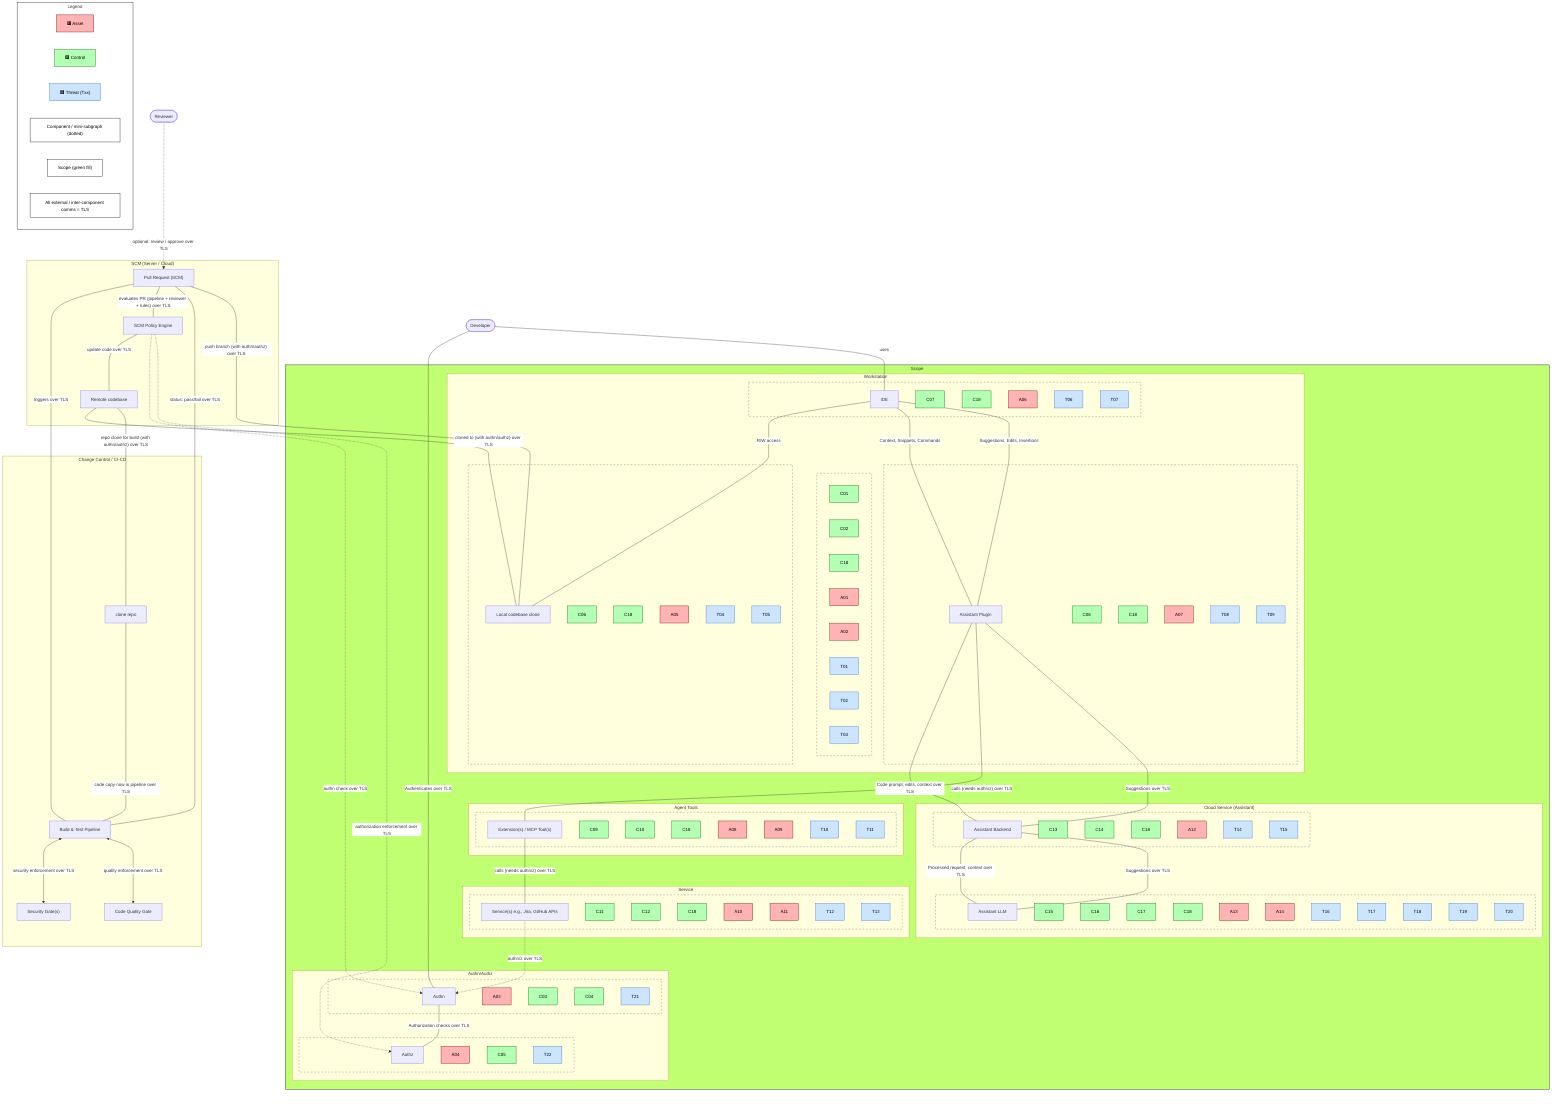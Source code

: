 %%{init: {'themeVariables': {'fontSize': '13px','edgeLabelBackground':'#ffffff'}}}%%
flowchart TD
    %% === Classes ===
    classDef control fill:#b3ffb3,stroke:#006600,color:#000,stroke-width:1px;
    classDef asset fill:#ffb3b3,stroke:#660000,color:#000,stroke-width:1px;
    classDef threat fill:#cce5ff,stroke:#3366cc,color:#000,stroke-width:1px;
    classDef legendBox fill:#ffffff,stroke:#000,stroke-width:1px,color:#000;

    %% === Users ===
    n15([Reviewer])
    n2([Developer])

    %% === Scope ===
    subgraph 08["Scope"]

        %% --- Authn/Authz ---
        subgraph 05["Authn/Authz"]
            subgraph 10[" "]
                n11["Authn"]
                A03["A03"]:::asset
                C03["C03"]:::control
                C04["C04"]:::control
                T21["T21"]:::threat
            end
            style 10 fill:none,stroke-dasharray:5 5,stroke:#666;

            subgraph 11[" "]
                n12["Authz"]
                A04["A04"]:::asset
                C05["C05"]:::control
                T22["T22"]:::threat
            end
            style 11 fill:none,stroke-dasharray:5 5,stroke:#666;
        end

        %% --- Workstation ---
        subgraph 02["Workstation"]

            %% Developer device environment
            subgraph 19[" "]
                C01["C01"]:::control
                C02["C02"]:::control
                C18["C18"]:::control
                A01["A01"]:::asset
                A02["A02"]:::asset
                T01["T01"]:::threat
                T02["T02"]:::threat
                T03["T03"]:::threat
            end
            style 19 fill:none,stroke-dasharray:5 5,stroke:#666;

            %% Local codebase clone
            subgraph 12[" "]
                n3["Local codebase clone"]
                C06["C06"]:::control
                C18_12["C18"]:::control
                A05["A05"]:::asset
                T04["T04"]:::threat
                T05["T05"]:::threat
            end
            style 12 fill:none,stroke-dasharray:5 5,stroke:#666;

            %% IDE
            subgraph 13[" "]
                n4["IDE"]
                C07["C07"]:::control
                C18_13["C18"]:::control
                A06["A06"]:::asset
                T06["T06"]:::threat
                T07["T07"]:::threat
            end
            style 13 fill:none,stroke-dasharray:5 5,stroke:#666;

            %% Assistant Plugin
            subgraph 14[" "]
                n5["Assistant Plugin"]
                C08["C08"]:::control
                C18_14["C18"]:::control
                A07["A07"]:::asset
                T08["T08"]:::threat
                T09["T09"]:::threat
            end
            style 14 fill:none,stroke-dasharray:5 5,stroke:#666;

        end

        %% --- Agent Tools ---
        subgraph 06["Agent Tools"]
            subgraph 15[" "]
                n17["Extension(s) / MCP Tool(s)"]
                C09["C09"]:::control
                C10["C10"]:::control
                C18_15["C18"]:::control
                A08["A08"]:::asset
                A09["A09"]:::asset
                T10["T10"]:::threat
                T11["T11"]:::threat
            end
            style 15 fill:none,stroke-dasharray:5 5,stroke:#666;
        end

        %% --- Services ---
        subgraph 07["Service"]
            subgraph 16[" "]
                n18["Service(s) e.g., Jira, GitHub APIs"]
                C11["C11"]:::control
                C12["C12"]:::control
                C18_16["C18"]:::control
                A10["A10"]:::asset
                A11["A11"]:::asset
                T12["T12"]:::threat
                T13["T13"]:::threat
            end
            style 16 fill:none,stroke-dasharray:5 5,stroke:#666;
        end

        %% --- Cloud Service (Assistant) ---
        subgraph 04["Cloud Service (Assistant)"]
            subgraph 17[" "]
                n6["Assistant Backend"]
                C13["C13"]:::control
                C14["C14"]:::control
                C18_17["C18"]:::control
                A12["A12"]:::asset
                T14["T14"]:::threat
                T15["T15"]:::threat
            end
            style 17 fill:none,stroke-dasharray:5 5,stroke:#666;

            subgraph 18[" "]
                n7["Assistant LLM"]
                C15["C15"]:::control
                C16["C16"]:::control
                C17["C17"]:::control
                C18_18["C18"]:::control
                A13["A13"]:::asset
                A14["A14"]:::asset
                T16["T16"]:::threat
                T17["T17"]:::threat
                T18["T18"]:::threat
                T19["T19"]:::threat
                T20["T20"]:::threat
            end
            style 18 fill:none,stroke-dasharray:5 5,stroke:#666;

        end

    end
    style 08 fill:#C1FF72,stroke:#000,stroke-width:1px;

    %% === External Systems ===
    subgraph 01["SCM (Server / Cloud)"]
        n1["Remote codebase"]
        n13["Pull Request (SCM)"]
        n14["SCM Policy Engine"]
    end

    subgraph 03["Change Control / CI-CD"]
        n16["clone repo"]
        n8["Build & Test Pipeline"]
        n9["Security Gate(s)"]
        n10["Code Quality Gate"]
    end

    %% === Data Flows (TLS annotated) ===
    n2 ---|"Authenticates over TLS"| n11
    n11 ---|"Authorization checks over TLS"| n12
    n2 ---|"uses"| n4
    n4 ---|"R/W access"| n3
    n4 ---|"Context, Snippets, Commands"| n5
    n5 ---|"Suggestions, Edits, Insertions"| n4
    n5 ---|"Code prompt, edits, context over TLS"| n6
    n6 ---|"Suggestions over TLS"| n5
    n6 ---|"Processed request, context over TLS"| n7
    n7 ---|"Suggestions over TLS"| n6
    n5 ---|"calls (needs authn/z) over TLS"| n17
    n17 ---|"calls (needs authn/z) over TLS"| n18
    n18 -.->|"authn/z over TLS"| n11
    n1 ---|"cloned to (with authn/authz) over TLS"| n3
    n3 ---|"push branch (with authn/authz) over TLS"| n13
    n13 ---|"triggers over TLS"| n8
    n16 ---|"code copy now in pipeline over TLS"| n8
    n1 ---|"repo clone for build (with authn/authz) over TLS"| n16
    n8 <-->|"security enforcement over TLS"| n9
    n8 <-->|"quality enforcement over TLS"| n10
    n8 ---|"status: pass/fail over TLS"| n13
    n15 -.->|"optional: review / approve over TLS"| n13
    n13 ---|"evaluates PR (pipeline + reviewer + rules) over TLS"| n14
    n14 ---|"update code over TLS"| n1
    n14 -.->|"authn check over TLS"| n11
    n14 -.->|"authorization enforcement over TLS"| n12

    %% === Legend ===
    subgraph 99["Legend"]
        assetLegend["🟥 Asset"]:::asset
        controlLegend["🟩 Control"]:::control
        threatLegend["🟦 Threat (Txx)"]:::threat
        dottedBoxLegend["Component / mini-subgraph (dotted)"]:::legendBox
        scopeLegend["Scope (green fill)"]:::legendBox
        tlsLegend["All external / inter-component comms = TLS"]:::legendBox
    end
    style 99 fill:#ffffff,stroke:#000,stroke-width:1px;